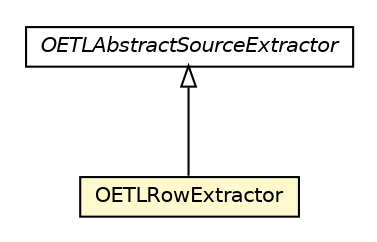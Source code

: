 #!/usr/local/bin/dot
#
# Class diagram 
# Generated by UMLGraph version R5_6-24-gf6e263 (http://www.umlgraph.org/)
#

digraph G {
	edge [fontname="Helvetica",fontsize=10,labelfontname="Helvetica",labelfontsize=10];
	node [fontname="Helvetica",fontsize=10,shape=plaintext];
	nodesep=0.25;
	ranksep=0.5;
	// com.orientechnologies.orient.etl.extractor.OETLRowExtractor
	c3361808 [label=<<table title="com.orientechnologies.orient.etl.extractor.OETLRowExtractor" border="0" cellborder="1" cellspacing="0" cellpadding="2" port="p" bgcolor="lemonChiffon" href="./OETLRowExtractor.html">
		<tr><td><table border="0" cellspacing="0" cellpadding="1">
<tr><td align="center" balign="center"> OETLRowExtractor </td></tr>
		</table></td></tr>
		</table>>, URL="./OETLRowExtractor.html", fontname="Helvetica", fontcolor="black", fontsize=10.0];
	// com.orientechnologies.orient.etl.extractor.OETLAbstractSourceExtractor
	c3361809 [label=<<table title="com.orientechnologies.orient.etl.extractor.OETLAbstractSourceExtractor" border="0" cellborder="1" cellspacing="0" cellpadding="2" port="p" href="./OETLAbstractSourceExtractor.html">
		<tr><td><table border="0" cellspacing="0" cellpadding="1">
<tr><td align="center" balign="center"><font face="Helvetica-Oblique"> OETLAbstractSourceExtractor </font></td></tr>
		</table></td></tr>
		</table>>, URL="./OETLAbstractSourceExtractor.html", fontname="Helvetica", fontcolor="black", fontsize=10.0];
	//com.orientechnologies.orient.etl.extractor.OETLRowExtractor extends com.orientechnologies.orient.etl.extractor.OETLAbstractSourceExtractor
	c3361809:p -> c3361808:p [dir=back,arrowtail=empty];
}


